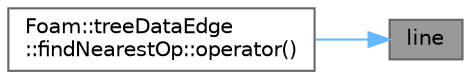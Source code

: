 digraph "line"
{
 // LATEX_PDF_SIZE
  bgcolor="transparent";
  edge [fontname=Helvetica,fontsize=10,labelfontname=Helvetica,labelfontsize=10];
  node [fontname=Helvetica,fontsize=10,shape=box,height=0.2,width=0.4];
  rankdir="RL";
  Node1 [id="Node000001",label="line",height=0.2,width=0.4,color="gray40", fillcolor="grey60", style="filled", fontcolor="black",tooltip=" "];
  Node1 -> Node2 [id="edge1_Node000001_Node000002",dir="back",color="steelblue1",style="solid",tooltip=" "];
  Node2 [id="Node000002",label="Foam::treeDataEdge\l::findNearestOp::operator()",height=0.2,width=0.4,color="grey40", fillcolor="white", style="filled",URL="$classFoam_1_1treeDataEdge_1_1findNearestOp.html#a3278ba2bb6faa5cabf0886e515693f37",tooltip=" "];
}

